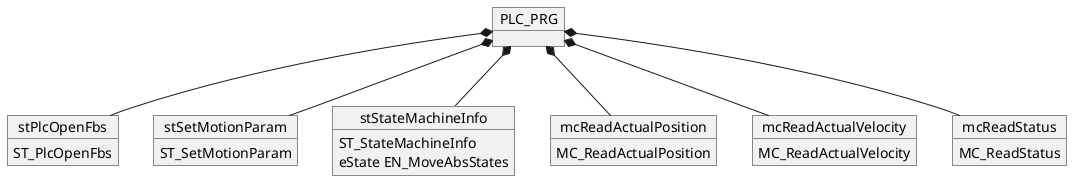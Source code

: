 @startuml
object PLC_PRG
object stPlcOpenFbs
object stSetMotionParam
object stStateMachineInfo

object mcReadActualPosition
object mcReadActualVelocity
object mcReadStatus

stPlcOpenFbs : ST_PlcOpenFbs
stSetMotionParam : ST_SetMotionParam
stStateMachineInfo : ST_StateMachineInfo
stStateMachineInfo : eState EN_MoveAbsStates


mcReadActualPosition   : MC_ReadActualPosition
mcReadActualVelocity   : MC_ReadActualVelocity
mcReadStatus           : MC_ReadStatus

PLC_PRG *-- stPlcOpenFbs
PLC_PRG *-- stSetMotionParam
PLC_PRG *-- stStateMachineInfo
PLC_PRG *-- mcReadActualPosition
PLC_PRG *-- mcReadActualVelocity
PLC_PRG *-- mcReadStatus

@endum